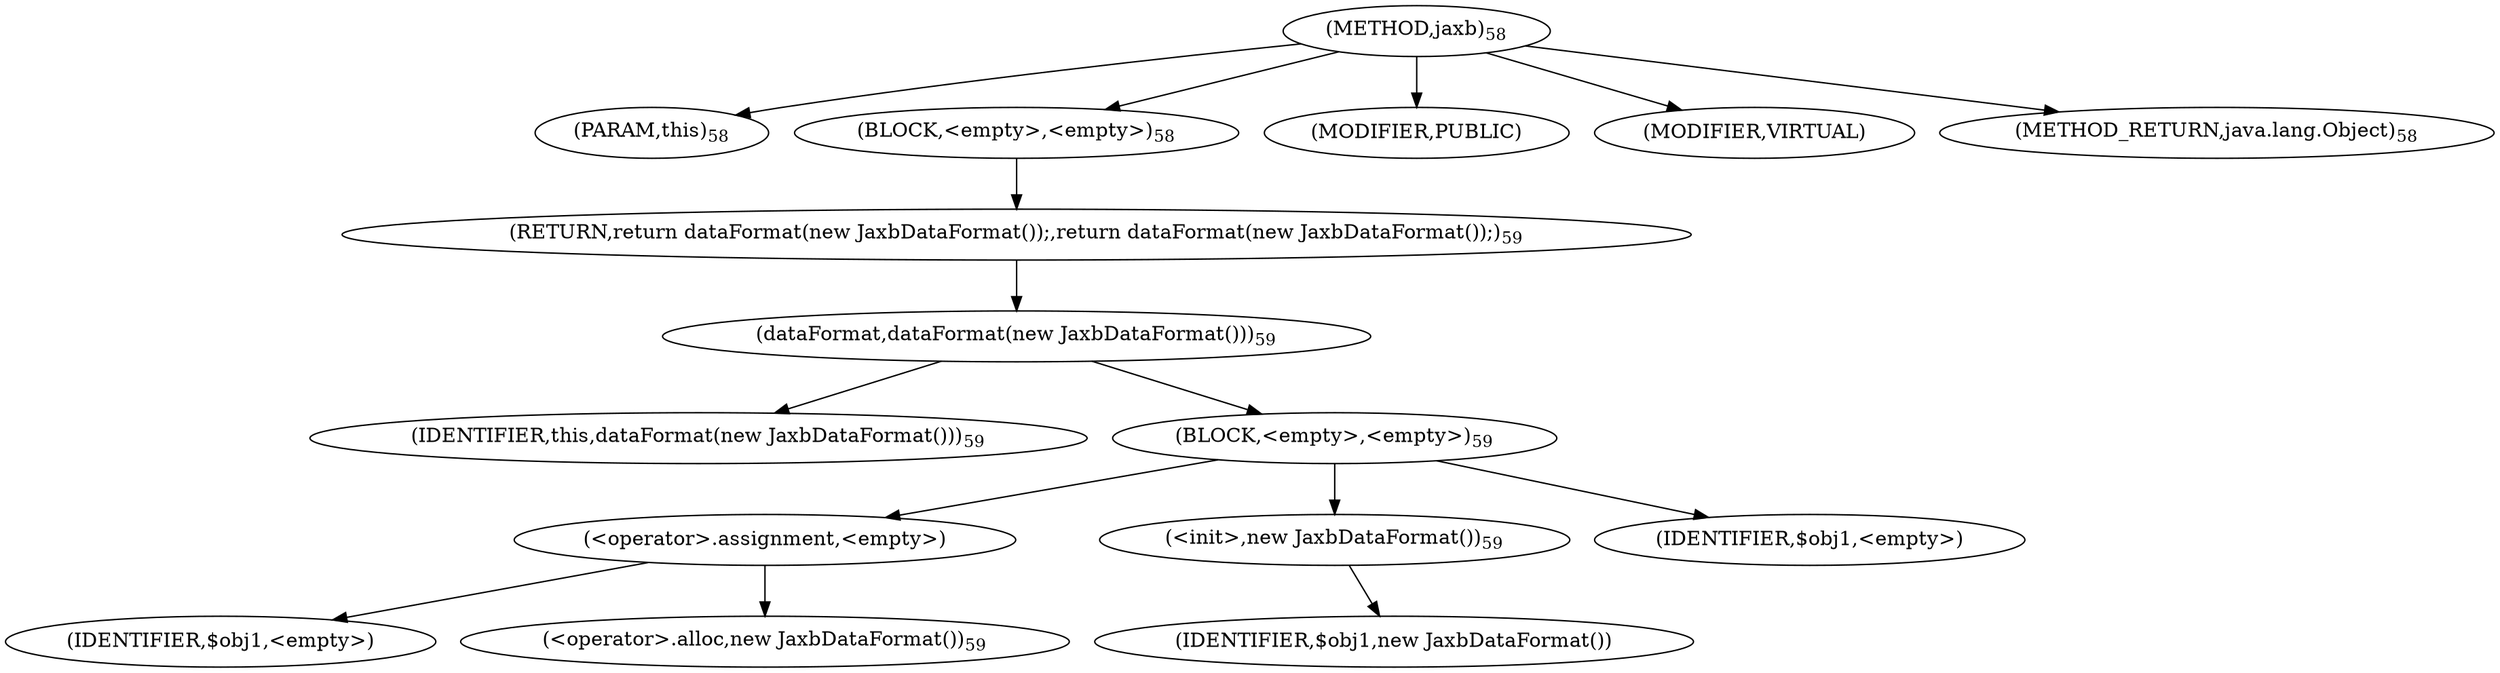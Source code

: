digraph "jaxb" {  
"100" [label = <(METHOD,jaxb)<SUB>58</SUB>> ]
"23" [label = <(PARAM,this)<SUB>58</SUB>> ]
"101" [label = <(BLOCK,&lt;empty&gt;,&lt;empty&gt;)<SUB>58</SUB>> ]
"102" [label = <(RETURN,return dataFormat(new JaxbDataFormat());,return dataFormat(new JaxbDataFormat());)<SUB>59</SUB>> ]
"103" [label = <(dataFormat,dataFormat(new JaxbDataFormat()))<SUB>59</SUB>> ]
"22" [label = <(IDENTIFIER,this,dataFormat(new JaxbDataFormat()))<SUB>59</SUB>> ]
"104" [label = <(BLOCK,&lt;empty&gt;,&lt;empty&gt;)<SUB>59</SUB>> ]
"105" [label = <(&lt;operator&gt;.assignment,&lt;empty&gt;)> ]
"106" [label = <(IDENTIFIER,$obj1,&lt;empty&gt;)> ]
"107" [label = <(&lt;operator&gt;.alloc,new JaxbDataFormat())<SUB>59</SUB>> ]
"108" [label = <(&lt;init&gt;,new JaxbDataFormat())<SUB>59</SUB>> ]
"109" [label = <(IDENTIFIER,$obj1,new JaxbDataFormat())> ]
"110" [label = <(IDENTIFIER,$obj1,&lt;empty&gt;)> ]
"111" [label = <(MODIFIER,PUBLIC)> ]
"112" [label = <(MODIFIER,VIRTUAL)> ]
"113" [label = <(METHOD_RETURN,java.lang.Object)<SUB>58</SUB>> ]
  "100" -> "23" 
  "100" -> "101" 
  "100" -> "111" 
  "100" -> "112" 
  "100" -> "113" 
  "101" -> "102" 
  "102" -> "103" 
  "103" -> "22" 
  "103" -> "104" 
  "104" -> "105" 
  "104" -> "108" 
  "104" -> "110" 
  "105" -> "106" 
  "105" -> "107" 
  "108" -> "109" 
}
